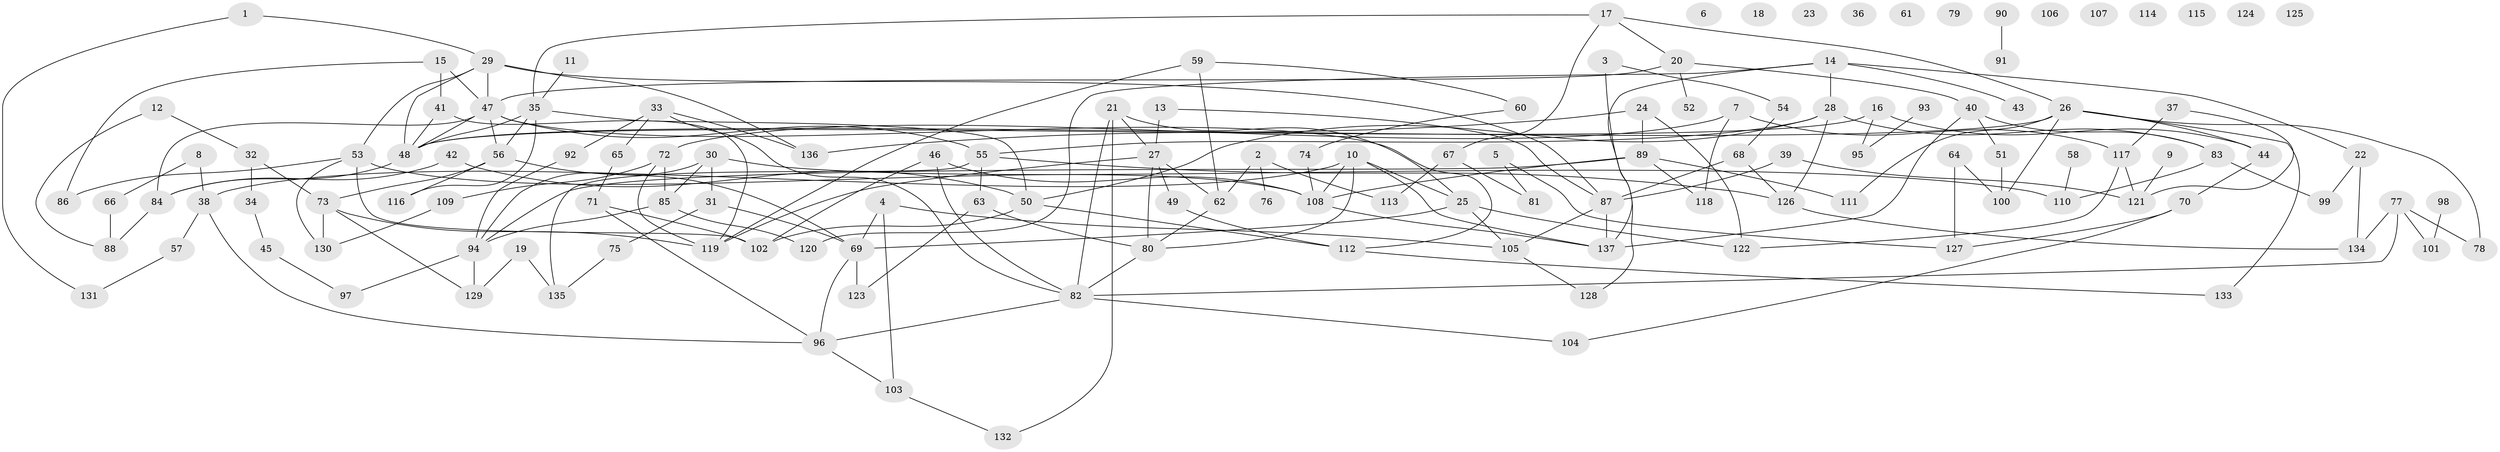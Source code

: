// Generated by graph-tools (version 1.1) at 2025/12/03/09/25 04:12:52]
// undirected, 137 vertices, 199 edges
graph export_dot {
graph [start="1"]
  node [color=gray90,style=filled];
  1;
  2;
  3;
  4;
  5;
  6;
  7;
  8;
  9;
  10;
  11;
  12;
  13;
  14;
  15;
  16;
  17;
  18;
  19;
  20;
  21;
  22;
  23;
  24;
  25;
  26;
  27;
  28;
  29;
  30;
  31;
  32;
  33;
  34;
  35;
  36;
  37;
  38;
  39;
  40;
  41;
  42;
  43;
  44;
  45;
  46;
  47;
  48;
  49;
  50;
  51;
  52;
  53;
  54;
  55;
  56;
  57;
  58;
  59;
  60;
  61;
  62;
  63;
  64;
  65;
  66;
  67;
  68;
  69;
  70;
  71;
  72;
  73;
  74;
  75;
  76;
  77;
  78;
  79;
  80;
  81;
  82;
  83;
  84;
  85;
  86;
  87;
  88;
  89;
  90;
  91;
  92;
  93;
  94;
  95;
  96;
  97;
  98;
  99;
  100;
  101;
  102;
  103;
  104;
  105;
  106;
  107;
  108;
  109;
  110;
  111;
  112;
  113;
  114;
  115;
  116;
  117;
  118;
  119;
  120;
  121;
  122;
  123;
  124;
  125;
  126;
  127;
  128;
  129;
  130;
  131;
  132;
  133;
  134;
  135;
  136;
  137;
  1 -- 29;
  1 -- 131;
  2 -- 62;
  2 -- 76;
  2 -- 113;
  3 -- 54;
  3 -- 128;
  4 -- 69;
  4 -- 103;
  4 -- 105;
  5 -- 81;
  5 -- 127;
  7 -- 72;
  7 -- 117;
  7 -- 118;
  8 -- 38;
  8 -- 66;
  9 -- 121;
  10 -- 25;
  10 -- 38;
  10 -- 80;
  10 -- 108;
  10 -- 137;
  11 -- 35;
  12 -- 32;
  12 -- 88;
  13 -- 27;
  13 -- 87;
  14 -- 22;
  14 -- 28;
  14 -- 43;
  14 -- 120;
  14 -- 137;
  15 -- 41;
  15 -- 47;
  15 -- 86;
  16 -- 44;
  16 -- 48;
  16 -- 95;
  17 -- 20;
  17 -- 26;
  17 -- 35;
  17 -- 67;
  19 -- 129;
  19 -- 135;
  20 -- 40;
  20 -- 47;
  20 -- 52;
  21 -- 25;
  21 -- 27;
  21 -- 82;
  21 -- 132;
  22 -- 99;
  22 -- 134;
  24 -- 89;
  24 -- 122;
  24 -- 136;
  25 -- 69;
  25 -- 105;
  25 -- 122;
  26 -- 44;
  26 -- 48;
  26 -- 78;
  26 -- 100;
  26 -- 111;
  26 -- 133;
  27 -- 49;
  27 -- 62;
  27 -- 80;
  27 -- 119;
  28 -- 50;
  28 -- 55;
  28 -- 83;
  28 -- 126;
  29 -- 47;
  29 -- 48;
  29 -- 53;
  29 -- 87;
  29 -- 136;
  30 -- 31;
  30 -- 85;
  30 -- 94;
  30 -- 110;
  31 -- 69;
  31 -- 75;
  32 -- 34;
  32 -- 73;
  33 -- 65;
  33 -- 82;
  33 -- 92;
  33 -- 136;
  34 -- 45;
  35 -- 48;
  35 -- 50;
  35 -- 56;
  35 -- 116;
  37 -- 117;
  37 -- 121;
  38 -- 57;
  38 -- 96;
  39 -- 87;
  39 -- 121;
  40 -- 51;
  40 -- 83;
  40 -- 137;
  41 -- 48;
  41 -- 119;
  42 -- 50;
  42 -- 84;
  44 -- 70;
  45 -- 97;
  46 -- 82;
  46 -- 102;
  46 -- 108;
  47 -- 48;
  47 -- 55;
  47 -- 56;
  47 -- 84;
  47 -- 112;
  48 -- 84;
  49 -- 112;
  50 -- 102;
  50 -- 112;
  51 -- 100;
  53 -- 86;
  53 -- 102;
  53 -- 108;
  53 -- 130;
  54 -- 68;
  55 -- 63;
  55 -- 126;
  55 -- 135;
  56 -- 69;
  56 -- 73;
  56 -- 116;
  57 -- 131;
  58 -- 110;
  59 -- 60;
  59 -- 62;
  59 -- 119;
  60 -- 74;
  62 -- 80;
  63 -- 80;
  63 -- 123;
  64 -- 100;
  64 -- 127;
  65 -- 71;
  66 -- 88;
  67 -- 81;
  67 -- 113;
  68 -- 87;
  68 -- 126;
  69 -- 96;
  69 -- 123;
  70 -- 104;
  70 -- 127;
  71 -- 96;
  71 -- 102;
  72 -- 85;
  72 -- 109;
  72 -- 119;
  73 -- 119;
  73 -- 129;
  73 -- 130;
  74 -- 108;
  75 -- 135;
  77 -- 78;
  77 -- 82;
  77 -- 101;
  77 -- 134;
  80 -- 82;
  82 -- 96;
  82 -- 104;
  83 -- 99;
  83 -- 110;
  84 -- 88;
  85 -- 94;
  85 -- 120;
  87 -- 105;
  87 -- 137;
  89 -- 94;
  89 -- 108;
  89 -- 111;
  89 -- 118;
  90 -- 91;
  92 -- 94;
  93 -- 95;
  94 -- 97;
  94 -- 129;
  96 -- 103;
  98 -- 101;
  103 -- 132;
  105 -- 128;
  108 -- 137;
  109 -- 130;
  112 -- 133;
  117 -- 121;
  117 -- 122;
  126 -- 134;
}
